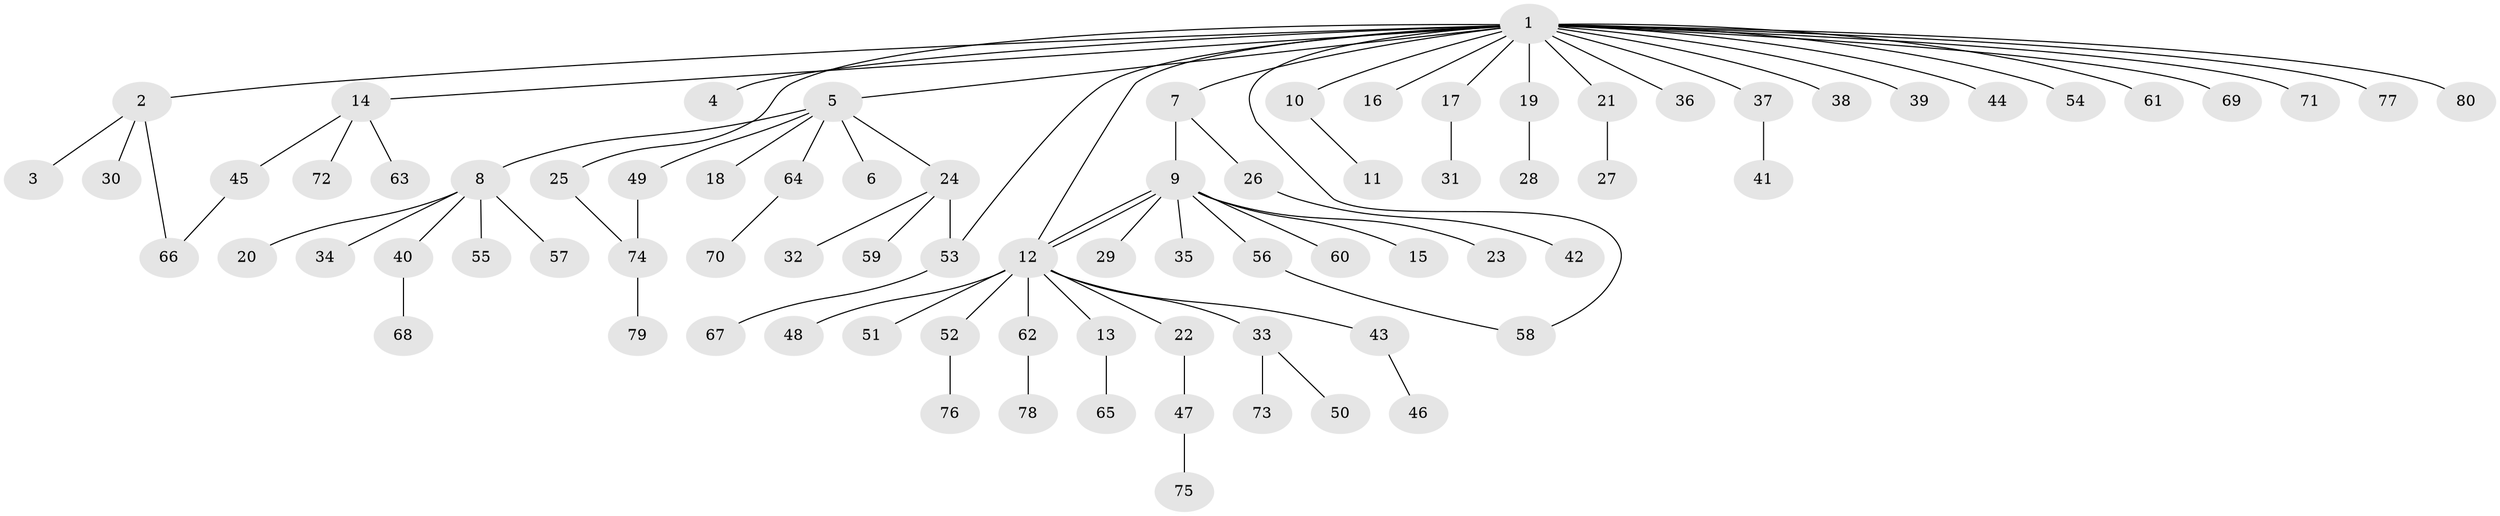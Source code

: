 // Generated by graph-tools (version 1.1) at 2025/26/03/09/25 03:26:03]
// undirected, 80 vertices, 85 edges
graph export_dot {
graph [start="1"]
  node [color=gray90,style=filled];
  1;
  2;
  3;
  4;
  5;
  6;
  7;
  8;
  9;
  10;
  11;
  12;
  13;
  14;
  15;
  16;
  17;
  18;
  19;
  20;
  21;
  22;
  23;
  24;
  25;
  26;
  27;
  28;
  29;
  30;
  31;
  32;
  33;
  34;
  35;
  36;
  37;
  38;
  39;
  40;
  41;
  42;
  43;
  44;
  45;
  46;
  47;
  48;
  49;
  50;
  51;
  52;
  53;
  54;
  55;
  56;
  57;
  58;
  59;
  60;
  61;
  62;
  63;
  64;
  65;
  66;
  67;
  68;
  69;
  70;
  71;
  72;
  73;
  74;
  75;
  76;
  77;
  78;
  79;
  80;
  1 -- 2;
  1 -- 4;
  1 -- 5;
  1 -- 7;
  1 -- 10;
  1 -- 12;
  1 -- 14;
  1 -- 16;
  1 -- 17;
  1 -- 19;
  1 -- 21;
  1 -- 25;
  1 -- 36;
  1 -- 37;
  1 -- 38;
  1 -- 39;
  1 -- 44;
  1 -- 53;
  1 -- 54;
  1 -- 58;
  1 -- 61;
  1 -- 69;
  1 -- 71;
  1 -- 77;
  1 -- 80;
  2 -- 3;
  2 -- 30;
  2 -- 66;
  5 -- 6;
  5 -- 8;
  5 -- 18;
  5 -- 24;
  5 -- 49;
  5 -- 64;
  7 -- 9;
  7 -- 26;
  8 -- 20;
  8 -- 34;
  8 -- 40;
  8 -- 55;
  8 -- 57;
  9 -- 12;
  9 -- 12;
  9 -- 15;
  9 -- 23;
  9 -- 29;
  9 -- 35;
  9 -- 56;
  9 -- 60;
  10 -- 11;
  12 -- 13;
  12 -- 22;
  12 -- 33;
  12 -- 43;
  12 -- 48;
  12 -- 51;
  12 -- 52;
  12 -- 62;
  13 -- 65;
  14 -- 45;
  14 -- 63;
  14 -- 72;
  17 -- 31;
  19 -- 28;
  21 -- 27;
  22 -- 47;
  24 -- 32;
  24 -- 53;
  24 -- 59;
  25 -- 74;
  26 -- 42;
  33 -- 50;
  33 -- 73;
  37 -- 41;
  40 -- 68;
  43 -- 46;
  45 -- 66;
  47 -- 75;
  49 -- 74;
  52 -- 76;
  53 -- 67;
  56 -- 58;
  62 -- 78;
  64 -- 70;
  74 -- 79;
}
